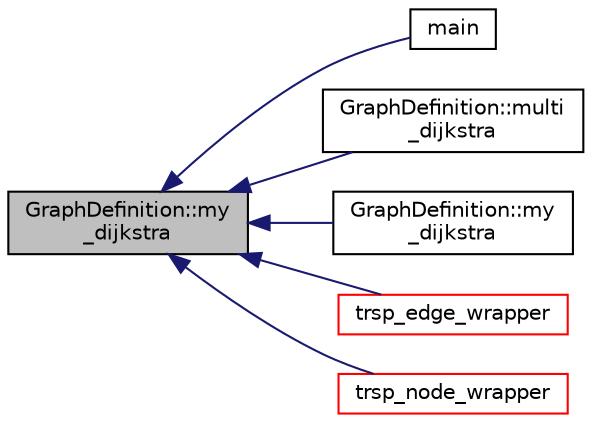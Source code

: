 digraph "GraphDefinition::my_dijkstra"
{
  edge [fontname="Helvetica",fontsize="10",labelfontname="Helvetica",labelfontsize="10"];
  node [fontname="Helvetica",fontsize="10",shape=record];
  rankdir="LR";
  Node1 [label="GraphDefinition::my\l_dijkstra",height=0.2,width=0.4,color="black", fillcolor="grey75", style="filled" fontcolor="black"];
  Node1 -> Node2 [dir="back",color="midnightblue",fontsize="10",style="solid",fontname="Helvetica"];
  Node2 [label="main",height=0.2,width=0.4,color="black", fillcolor="white", style="filled",URL="$testit_8cpp.html#a840291bc02cba5474a4cb46a9b9566fe"];
  Node1 -> Node3 [dir="back",color="midnightblue",fontsize="10",style="solid",fontname="Helvetica"];
  Node3 [label="GraphDefinition::multi\l_dijkstra",height=0.2,width=0.4,color="black", fillcolor="white", style="filled",URL="$classGraphDefinition.html#aed93f8948d2700b9d5c9b79ee4a742bb"];
  Node1 -> Node4 [dir="back",color="midnightblue",fontsize="10",style="solid",fontname="Helvetica"];
  Node4 [label="GraphDefinition::my\l_dijkstra",height=0.2,width=0.4,color="black", fillcolor="white", style="filled",URL="$classGraphDefinition.html#a301460dfe429302d7273e437db823b08"];
  Node1 -> Node5 [dir="back",color="midnightblue",fontsize="10",style="solid",fontname="Helvetica"];
  Node5 [label="trsp_edge_wrapper",height=0.2,width=0.4,color="red", fillcolor="white", style="filled",URL="$trsp__core_8cpp.html#a9936d9f5cc903264889dd89eb99b219d"];
  Node1 -> Node6 [dir="back",color="midnightblue",fontsize="10",style="solid",fontname="Helvetica"];
  Node6 [label="trsp_node_wrapper",height=0.2,width=0.4,color="red", fillcolor="white", style="filled",URL="$trsp__core_8cpp.html#af877d20ad719f88ee253407e65fecc60"];
}
